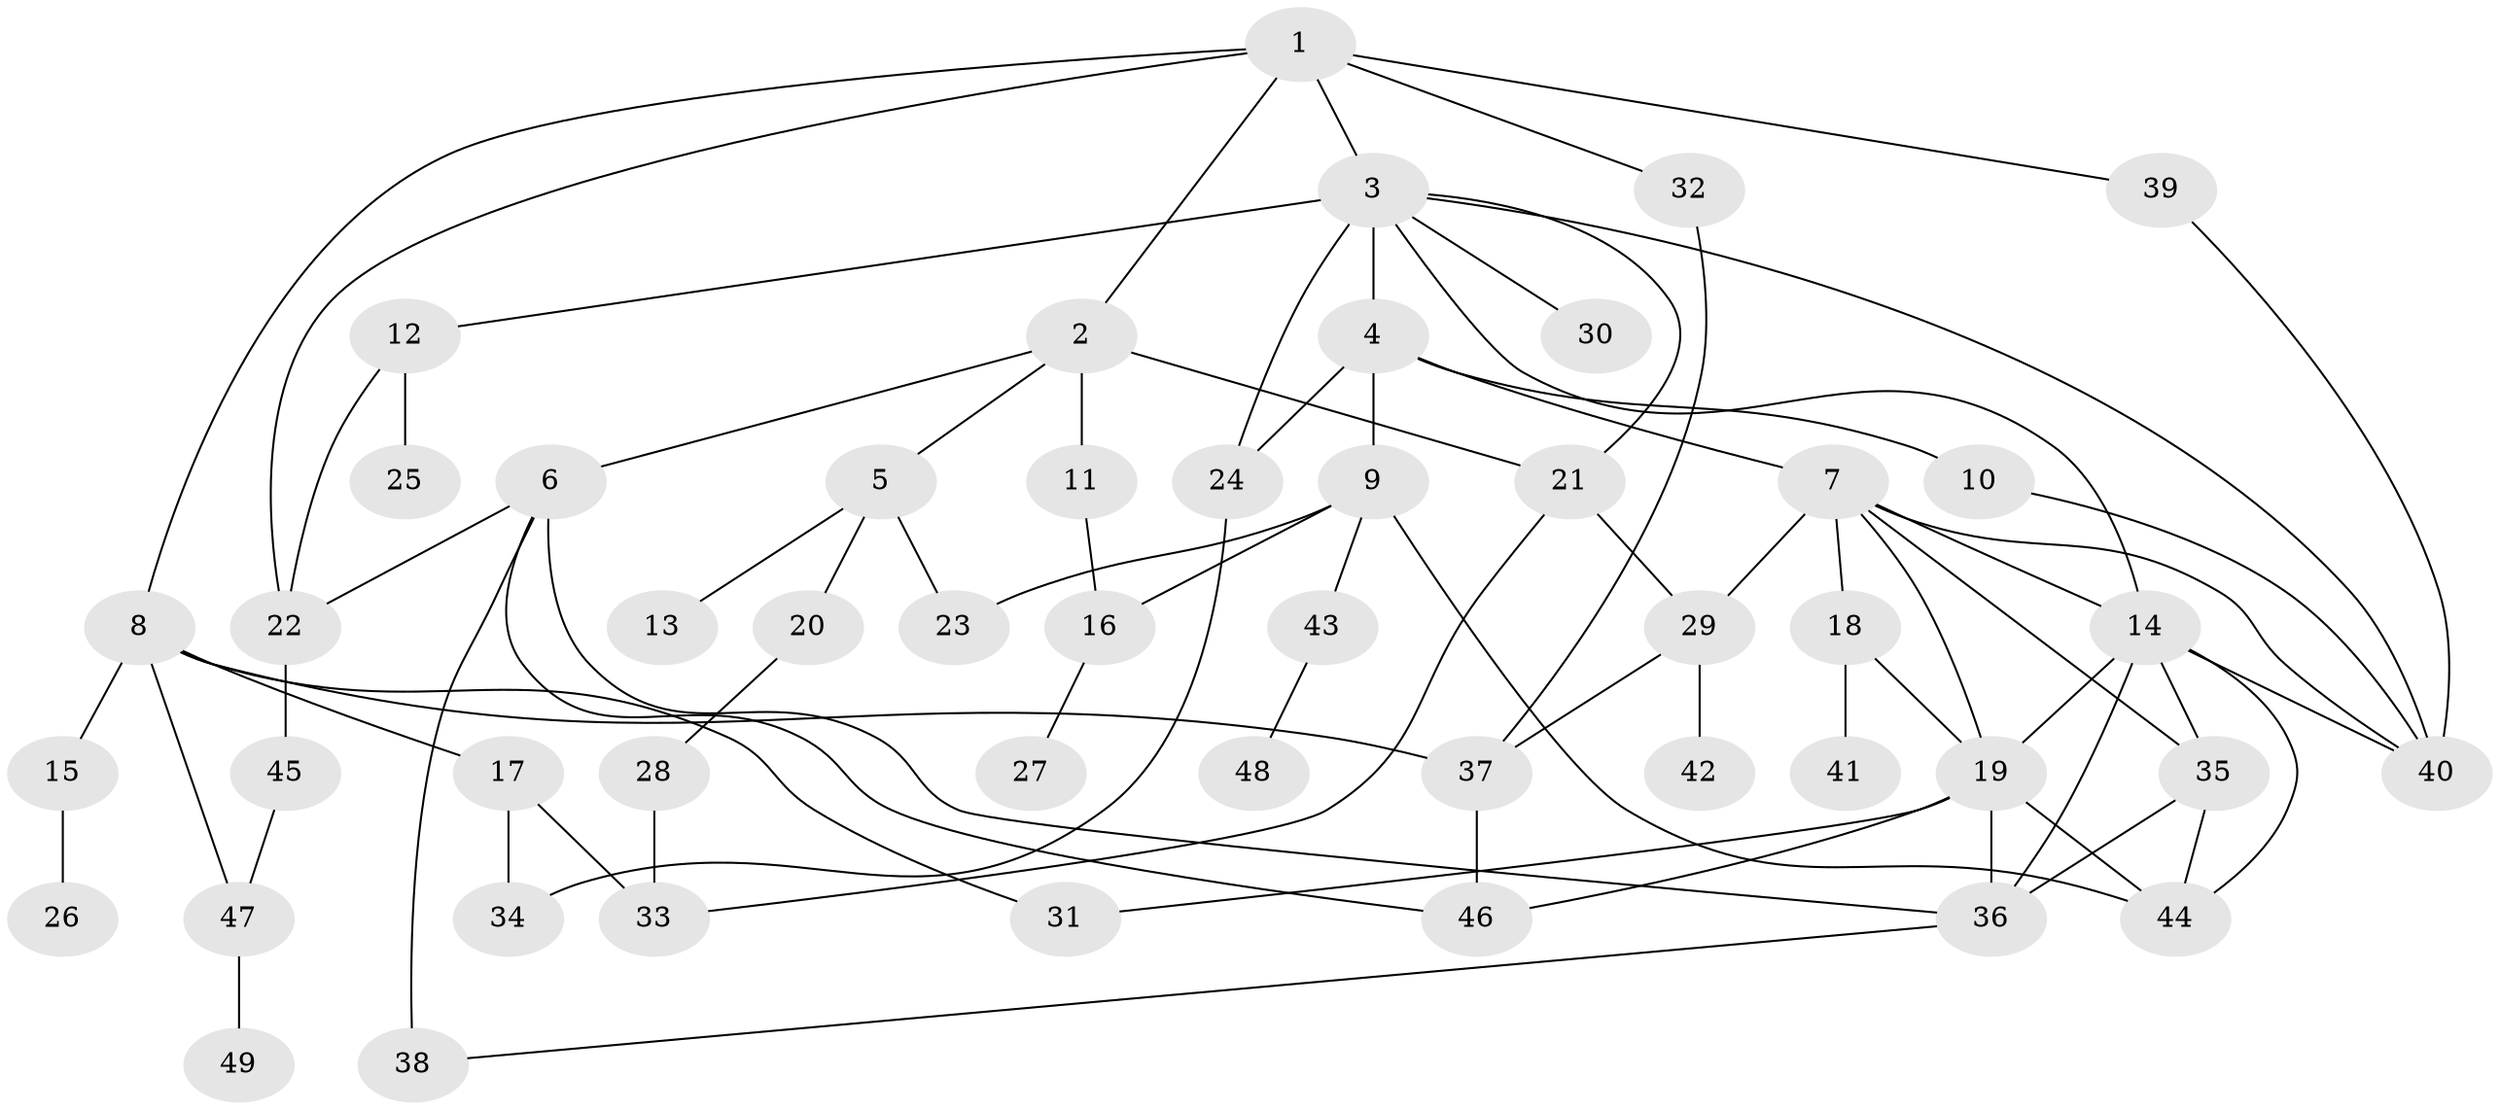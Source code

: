 // original degree distribution, {6: 0.029411764705882353, 5: 0.058823529411764705, 9: 0.014705882352941176, 4: 0.14705882352941177, 7: 0.04411764705882353, 3: 0.17647058823529413, 2: 0.38235294117647056, 1: 0.14705882352941177}
// Generated by graph-tools (version 1.1) at 2025/49/03/04/25 22:49:09]
// undirected, 49 vertices, 79 edges
graph export_dot {
  node [color=gray90,style=filled];
  1;
  2;
  3;
  4;
  5;
  6;
  7;
  8;
  9;
  10;
  11;
  12;
  13;
  14;
  15;
  16;
  17;
  18;
  19;
  20;
  21;
  22;
  23;
  24;
  25;
  26;
  27;
  28;
  29;
  30;
  31;
  32;
  33;
  34;
  35;
  36;
  37;
  38;
  39;
  40;
  41;
  42;
  43;
  44;
  45;
  46;
  47;
  48;
  49;
  1 -- 2 [weight=1.0];
  1 -- 3 [weight=1.0];
  1 -- 8 [weight=1.0];
  1 -- 22 [weight=1.0];
  1 -- 32 [weight=1.0];
  1 -- 39 [weight=1.0];
  2 -- 5 [weight=1.0];
  2 -- 6 [weight=1.0];
  2 -- 11 [weight=1.0];
  2 -- 21 [weight=1.0];
  3 -- 4 [weight=2.0];
  3 -- 12 [weight=1.0];
  3 -- 14 [weight=1.0];
  3 -- 21 [weight=1.0];
  3 -- 24 [weight=1.0];
  3 -- 30 [weight=1.0];
  3 -- 40 [weight=1.0];
  4 -- 7 [weight=1.0];
  4 -- 9 [weight=1.0];
  4 -- 10 [weight=1.0];
  4 -- 24 [weight=1.0];
  5 -- 13 [weight=1.0];
  5 -- 20 [weight=1.0];
  5 -- 23 [weight=1.0];
  6 -- 22 [weight=1.0];
  6 -- 36 [weight=1.0];
  6 -- 38 [weight=1.0];
  6 -- 46 [weight=1.0];
  7 -- 14 [weight=1.0];
  7 -- 18 [weight=1.0];
  7 -- 19 [weight=1.0];
  7 -- 29 [weight=1.0];
  7 -- 35 [weight=1.0];
  7 -- 40 [weight=1.0];
  8 -- 15 [weight=1.0];
  8 -- 17 [weight=1.0];
  8 -- 31 [weight=1.0];
  8 -- 37 [weight=1.0];
  8 -- 47 [weight=1.0];
  9 -- 16 [weight=1.0];
  9 -- 23 [weight=1.0];
  9 -- 43 [weight=1.0];
  9 -- 44 [weight=1.0];
  10 -- 40 [weight=1.0];
  11 -- 16 [weight=1.0];
  12 -- 22 [weight=1.0];
  12 -- 25 [weight=1.0];
  14 -- 19 [weight=1.0];
  14 -- 35 [weight=1.0];
  14 -- 36 [weight=1.0];
  14 -- 40 [weight=1.0];
  14 -- 44 [weight=1.0];
  15 -- 26 [weight=1.0];
  16 -- 27 [weight=1.0];
  17 -- 33 [weight=1.0];
  17 -- 34 [weight=1.0];
  18 -- 19 [weight=1.0];
  18 -- 41 [weight=1.0];
  19 -- 31 [weight=1.0];
  19 -- 36 [weight=1.0];
  19 -- 44 [weight=1.0];
  19 -- 46 [weight=1.0];
  20 -- 28 [weight=1.0];
  21 -- 29 [weight=1.0];
  21 -- 33 [weight=1.0];
  22 -- 45 [weight=1.0];
  24 -- 34 [weight=1.0];
  28 -- 33 [weight=1.0];
  29 -- 37 [weight=1.0];
  29 -- 42 [weight=1.0];
  32 -- 37 [weight=1.0];
  35 -- 36 [weight=1.0];
  35 -- 44 [weight=1.0];
  36 -- 38 [weight=1.0];
  37 -- 46 [weight=1.0];
  39 -- 40 [weight=1.0];
  43 -- 48 [weight=1.0];
  45 -- 47 [weight=1.0];
  47 -- 49 [weight=1.0];
}
